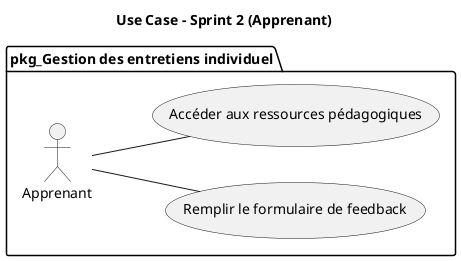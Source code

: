 @startuml
package "pkg_Gestion des entretiens individuel" {
    title Use Case - Sprint 2 (Apprenant)

    left to right direction

    actor "Apprenant" as Apprenant

    usecase "Remplir le formulaire de feedback" as UC4
    usecase "Accéder aux ressources pédagogiques" as UC5

    Apprenant -- UC4
    Apprenant -- UC5
}
@enduml